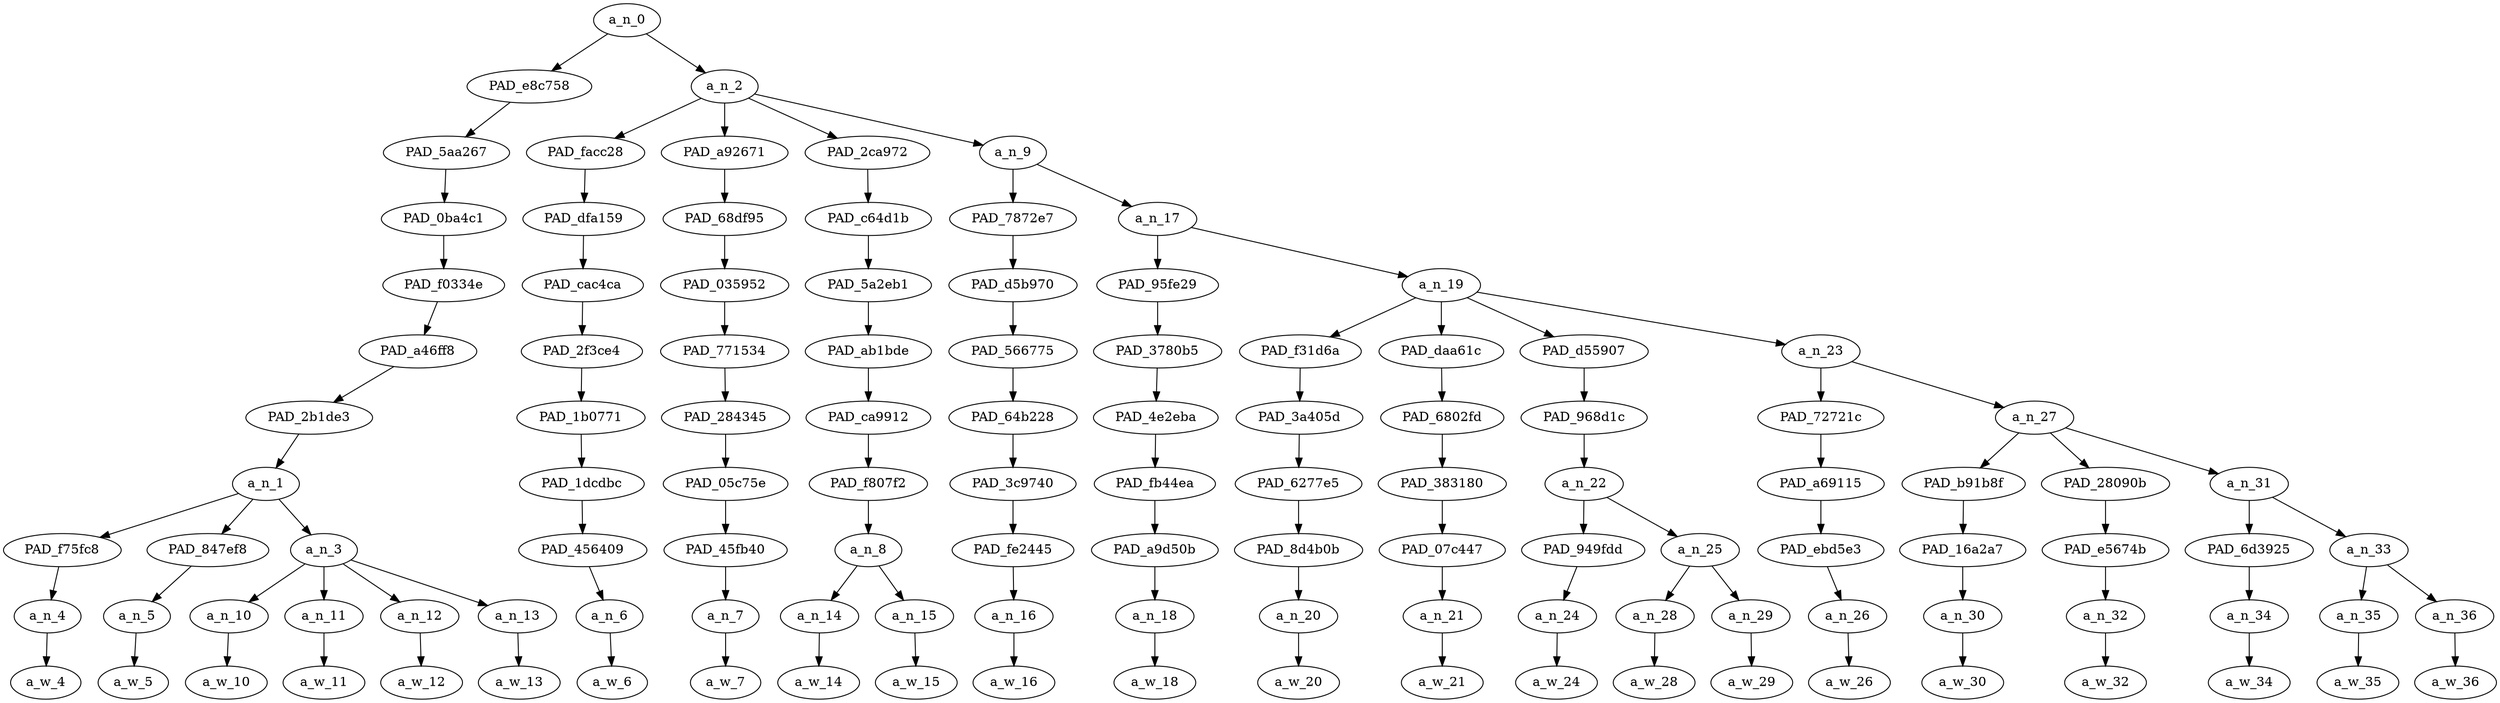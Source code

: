 strict digraph "" {
	a_n_0	[div_dir=1,
		index=0,
		level=10,
		pos="5.861653645833333,10!",
		text_span="[0, 1, 2, 3, 4, 5, 6, 7, 8, 9, 10, 11, 12, 13, 14, 15, 16, 17, 18, 19, 20, 21, 22]",
		value=1.00000002];
	PAD_e8c758	[div_dir=1,
		index=0,
		level=9,
		pos="3.5,9!",
		text_span="[0, 1, 2, 3, 4, 5]",
		value=0.38284884];
	a_n_0 -> PAD_e8c758;
	a_n_2	[div_dir=1,
		index=1,
		level=9,
		pos="8.223307291666666,9!",
		text_span="[6, 7, 8, 9, 10, 11, 12, 13, 14, 15, 16, 17, 18, 19, 20, 21, 22]",
		value=0.61613498];
	a_n_0 -> a_n_2;
	PAD_5aa267	[div_dir=1,
		index=0,
		level=8,
		pos="3.5,8!",
		text_span="[0, 1, 2, 3, 4, 5]",
		value=0.38284884];
	PAD_e8c758 -> PAD_5aa267;
	PAD_0ba4c1	[div_dir=1,
		index=0,
		level=7,
		pos="3.5,7!",
		text_span="[0, 1, 2, 3, 4, 5]",
		value=0.38284884];
	PAD_5aa267 -> PAD_0ba4c1;
	PAD_f0334e	[div_dir=1,
		index=0,
		level=6,
		pos="3.5,6!",
		text_span="[0, 1, 2, 3, 4, 5]",
		value=0.38284884];
	PAD_0ba4c1 -> PAD_f0334e;
	PAD_a46ff8	[div_dir=1,
		index=0,
		level=5,
		pos="3.5,5!",
		text_span="[0, 1, 2, 3, 4, 5]",
		value=0.38284884];
	PAD_f0334e -> PAD_a46ff8;
	PAD_2b1de3	[div_dir=1,
		index=0,
		level=4,
		pos="3.5,4!",
		text_span="[0, 1, 2, 3, 4, 5]",
		value=0.38284884];
	PAD_a46ff8 -> PAD_2b1de3;
	a_n_1	[div_dir=1,
		index=0,
		level=3,
		pos="3.5,3!",
		text_span="[0, 1, 2, 3, 4, 5]",
		value=0.38284884];
	PAD_2b1de3 -> a_n_1;
	PAD_f75fc8	[div_dir=1,
		index=1,
		level=2,
		pos="4.0,2!",
		text_span="[4]",
		value=0.12487315];
	a_n_1 -> PAD_f75fc8;
	PAD_847ef8	[div_dir=1,
		index=2,
		level=2,
		pos="5.0,2!",
		text_span="[5]",
		value=0.03727445];
	a_n_1 -> PAD_847ef8;
	a_n_3	[div_dir=1,
		index=0,
		level=2,
		pos="1.5,2!",
		text_span="[0, 1, 2, 3]",
		value=0.21966160];
	a_n_1 -> a_n_3;
	a_n_4	[div_dir=1,
		index=4,
		level=1,
		pos="4.0,1!",
		text_span="[4]",
		value=0.12487315];
	PAD_f75fc8 -> a_n_4;
	a_w_4	[div_dir=0,
		index=4,
		level=0,
		pos="4,0!",
		text_span="[4]",
		value=nigger];
	a_n_4 -> a_w_4;
	a_n_5	[div_dir=1,
		index=5,
		level=1,
		pos="5.0,1!",
		text_span="[5]",
		value=0.03727445];
	PAD_847ef8 -> a_n_5;
	a_w_5	[div_dir=0,
		index=5,
		level=0,
		pos="5,0!",
		text_span="[5]",
		value=messiah];
	a_n_5 -> a_w_5;
	a_n_10	[div_dir=1,
		index=0,
		level=1,
		pos="0.0,1!",
		text_span="[0]",
		value=0.03951099];
	a_n_3 -> a_n_10;
	a_n_11	[div_dir=1,
		index=1,
		level=1,
		pos="1.0,1!",
		text_span="[1]",
		value=0.03689943];
	a_n_3 -> a_n_11;
	a_n_12	[div_dir=1,
		index=2,
		level=1,
		pos="2.0,1!",
		text_span="[2]",
		value=0.08110695];
	a_n_3 -> a_n_12;
	a_n_13	[div_dir=1,
		index=3,
		level=1,
		pos="3.0,1!",
		text_span="[3]",
		value=0.06145880];
	a_n_3 -> a_n_13;
	a_w_10	[div_dir=0,
		index=0,
		level=0,
		pos="0,0!",
		text_span="[0]",
		value=the];
	a_n_10 -> a_w_10;
	a_w_11	[div_dir=0,
		index=1,
		level=0,
		pos="1,0!",
		text_span="[1]",
		value=christ];
	a_n_11 -> a_w_11;
	a_w_12	[div_dir=0,
		index=2,
		level=0,
		pos="2,0!",
		text_span="[2]",
		value=cuck];
	a_n_12 -> a_w_12;
	a_w_13	[div_dir=0,
		index=3,
		level=0,
		pos="3,0!",
		text_span="[3]",
		value=sand];
	a_n_13 -> a_w_13;
	PAD_facc28	[div_dir=1,
		index=1,
		level=8,
		pos="6.0,8!",
		text_span="[6]",
		value=0.03069092];
	a_n_2 -> PAD_facc28;
	PAD_a92671	[div_dir=1,
		index=2,
		level=8,
		pos="7.0,8!",
		text_span="[7]",
		value=0.02522737];
	a_n_2 -> PAD_a92671;
	PAD_2ca972	[div_dir=1,
		index=3,
		level=8,
		pos="8.5,8!",
		text_span="[8, 9]",
		value=0.05004874];
	a_n_2 -> PAD_2ca972;
	a_n_9	[div_dir=1,
		index=4,
		level=8,
		pos="11.393229166666666,8!",
		text_span="[10, 11, 12, 13, 14, 15, 16, 17, 18, 19, 20, 21, 22]",
		value=0.50962725];
	a_n_2 -> a_n_9;
	PAD_dfa159	[div_dir=1,
		index=1,
		level=7,
		pos="6.0,7!",
		text_span="[6]",
		value=0.03069092];
	PAD_facc28 -> PAD_dfa159;
	PAD_cac4ca	[div_dir=1,
		index=1,
		level=6,
		pos="6.0,6!",
		text_span="[6]",
		value=0.03069092];
	PAD_dfa159 -> PAD_cac4ca;
	PAD_2f3ce4	[div_dir=1,
		index=1,
		level=5,
		pos="6.0,5!",
		text_span="[6]",
		value=0.03069092];
	PAD_cac4ca -> PAD_2f3ce4;
	PAD_1b0771	[div_dir=1,
		index=1,
		level=4,
		pos="6.0,4!",
		text_span="[6]",
		value=0.03069092];
	PAD_2f3ce4 -> PAD_1b0771;
	PAD_1dcdbc	[div_dir=1,
		index=1,
		level=3,
		pos="6.0,3!",
		text_span="[6]",
		value=0.03069092];
	PAD_1b0771 -> PAD_1dcdbc;
	PAD_456409	[div_dir=1,
		index=3,
		level=2,
		pos="6.0,2!",
		text_span="[6]",
		value=0.03069092];
	PAD_1dcdbc -> PAD_456409;
	a_n_6	[div_dir=1,
		index=6,
		level=1,
		pos="6.0,1!",
		text_span="[6]",
		value=0.03069092];
	PAD_456409 -> a_n_6;
	a_w_6	[div_dir=0,
		index=6,
		level=0,
		pos="6,0!",
		text_span="[6]",
		value=cries];
	a_n_6 -> a_w_6;
	PAD_68df95	[div_dir=1,
		index=2,
		level=7,
		pos="7.0,7!",
		text_span="[7]",
		value=0.02522737];
	PAD_a92671 -> PAD_68df95;
	PAD_035952	[div_dir=1,
		index=2,
		level=6,
		pos="7.0,6!",
		text_span="[7]",
		value=0.02522737];
	PAD_68df95 -> PAD_035952;
	PAD_771534	[div_dir=1,
		index=2,
		level=5,
		pos="7.0,5!",
		text_span="[7]",
		value=0.02522737];
	PAD_035952 -> PAD_771534;
	PAD_284345	[div_dir=1,
		index=2,
		level=4,
		pos="7.0,4!",
		text_span="[7]",
		value=0.02522737];
	PAD_771534 -> PAD_284345;
	PAD_05c75e	[div_dir=1,
		index=2,
		level=3,
		pos="7.0,3!",
		text_span="[7]",
		value=0.02522737];
	PAD_284345 -> PAD_05c75e;
	PAD_45fb40	[div_dir=1,
		index=4,
		level=2,
		pos="7.0,2!",
		text_span="[7]",
		value=0.02522737];
	PAD_05c75e -> PAD_45fb40;
	a_n_7	[div_dir=1,
		index=7,
		level=1,
		pos="7.0,1!",
		text_span="[7]",
		value=0.02522737];
	PAD_45fb40 -> a_n_7;
	a_w_7	[div_dir=0,
		index=7,
		level=0,
		pos="7,0!",
		text_span="[7]",
		value=out];
	a_n_7 -> a_w_7;
	PAD_c64d1b	[div_dir=1,
		index=3,
		level=7,
		pos="8.5,7!",
		text_span="[8, 9]",
		value=0.05004874];
	PAD_2ca972 -> PAD_c64d1b;
	PAD_5a2eb1	[div_dir=1,
		index=3,
		level=6,
		pos="8.5,6!",
		text_span="[8, 9]",
		value=0.05004874];
	PAD_c64d1b -> PAD_5a2eb1;
	PAD_ab1bde	[div_dir=1,
		index=3,
		level=5,
		pos="8.5,5!",
		text_span="[8, 9]",
		value=0.05004874];
	PAD_5a2eb1 -> PAD_ab1bde;
	PAD_ca9912	[div_dir=1,
		index=3,
		level=4,
		pos="8.5,4!",
		text_span="[8, 9]",
		value=0.05004874];
	PAD_ab1bde -> PAD_ca9912;
	PAD_f807f2	[div_dir=1,
		index=3,
		level=3,
		pos="8.5,3!",
		text_span="[8, 9]",
		value=0.05004874];
	PAD_ca9912 -> PAD_f807f2;
	a_n_8	[div_dir=1,
		index=5,
		level=2,
		pos="8.5,2!",
		text_span="[8, 9]",
		value=0.05004874];
	PAD_f807f2 -> a_n_8;
	a_n_14	[div_dir=1,
		index=8,
		level=1,
		pos="8.0,1!",
		text_span="[8]",
		value=0.02103702];
	a_n_8 -> a_n_14;
	a_n_15	[div_dir=1,
		index=9,
		level=1,
		pos="9.0,1!",
		text_span="[9]",
		value=0.02887078];
	a_n_8 -> a_n_15;
	a_w_14	[div_dir=0,
		index=8,
		level=0,
		pos="8,0!",
		text_span="[8]",
		value=in];
	a_n_14 -> a_w_14;
	a_w_15	[div_dir=0,
		index=9,
		level=0,
		pos="9,0!",
		text_span="[9]",
		value=pain];
	a_n_15 -> a_w_15;
	PAD_7872e7	[div_dir=1,
		index=4,
		level=7,
		pos="10.0,7!",
		text_span="[10]",
		value=0.02151999];
	a_n_9 -> PAD_7872e7;
	a_n_17	[div_dir=1,
		index=5,
		level=7,
		pos="12.786458333333332,7!",
		text_span="[11, 12, 13, 14, 15, 16, 17, 18, 19, 20, 21, 22]",
		value=0.48760430];
	a_n_9 -> a_n_17;
	PAD_d5b970	[div_dir=1,
		index=4,
		level=6,
		pos="10.0,6!",
		text_span="[10]",
		value=0.02151999];
	PAD_7872e7 -> PAD_d5b970;
	PAD_566775	[div_dir=1,
		index=4,
		level=5,
		pos="10.0,5!",
		text_span="[10]",
		value=0.02151999];
	PAD_d5b970 -> PAD_566775;
	PAD_64b228	[div_dir=1,
		index=4,
		level=4,
		pos="10.0,4!",
		text_span="[10]",
		value=0.02151999];
	PAD_566775 -> PAD_64b228;
	PAD_3c9740	[div_dir=1,
		index=4,
		level=3,
		pos="10.0,3!",
		text_span="[10]",
		value=0.02151999];
	PAD_64b228 -> PAD_3c9740;
	PAD_fe2445	[div_dir=1,
		index=6,
		level=2,
		pos="10.0,2!",
		text_span="[10]",
		value=0.02151999];
	PAD_3c9740 -> PAD_fe2445;
	a_n_16	[div_dir=1,
		index=10,
		level=1,
		pos="10.0,1!",
		text_span="[10]",
		value=0.02151999];
	PAD_fe2445 -> a_n_16;
	a_w_16	[div_dir=0,
		index=10,
		level=0,
		pos="10,0!",
		text_span="[10]",
		value=as];
	a_n_16 -> a_w_16;
	PAD_95fe29	[div_dir=1,
		index=5,
		level=6,
		pos="11.0,6!",
		text_span="[11]",
		value=0.02495538];
	a_n_17 -> PAD_95fe29;
	a_n_19	[div_dir=1,
		index=6,
		level=6,
		pos="14.572916666666666,6!",
		text_span="[12, 13, 14, 15, 16, 17, 18, 19, 20, 21, 22]",
		value=0.46213244];
	a_n_17 -> a_n_19;
	PAD_3780b5	[div_dir=1,
		index=5,
		level=5,
		pos="11.0,5!",
		text_span="[11]",
		value=0.02495538];
	PAD_95fe29 -> PAD_3780b5;
	PAD_4e2eba	[div_dir=1,
		index=5,
		level=4,
		pos="11.0,4!",
		text_span="[11]",
		value=0.02495538];
	PAD_3780b5 -> PAD_4e2eba;
	PAD_fb44ea	[div_dir=1,
		index=5,
		level=3,
		pos="11.0,3!",
		text_span="[11]",
		value=0.02495538];
	PAD_4e2eba -> PAD_fb44ea;
	PAD_a9d50b	[div_dir=1,
		index=7,
		level=2,
		pos="11.0,2!",
		text_span="[11]",
		value=0.02495538];
	PAD_fb44ea -> PAD_a9d50b;
	a_n_18	[div_dir=1,
		index=11,
		level=1,
		pos="11.0,1!",
		text_span="[11]",
		value=0.02495538];
	PAD_a9d50b -> a_n_18;
	a_w_18	[div_dir=0,
		index=11,
		level=0,
		pos="11,0!",
		text_span="[11]",
		value=he];
	a_n_18 -> a_w_18;
	PAD_f31d6a	[div_dir=-1,
		index=6,
		level=5,
		pos="12.0,5!",
		text_span="[12]",
		value=0.02658560];
	a_n_19 -> PAD_f31d6a;
	PAD_daa61c	[div_dir=1,
		index=7,
		level=5,
		pos="13.0,5!",
		text_span="[13]",
		value=0.02608051];
	a_n_19 -> PAD_daa61c;
	PAD_d55907	[div_dir=1,
		index=8,
		level=5,
		pos="14.75,5!",
		text_span="[14, 15, 16]",
		value=0.08004204];
	a_n_19 -> PAD_d55907;
	a_n_23	[div_dir=1,
		index=9,
		level=5,
		pos="18.541666666666664,5!",
		text_span="[17, 18, 19, 20, 21, 22]",
		value=0.32890049];
	a_n_19 -> a_n_23;
	PAD_3a405d	[div_dir=-1,
		index=6,
		level=4,
		pos="12.0,4!",
		text_span="[12]",
		value=0.02658560];
	PAD_f31d6a -> PAD_3a405d;
	PAD_6277e5	[div_dir=-1,
		index=6,
		level=3,
		pos="12.0,3!",
		text_span="[12]",
		value=0.02658560];
	PAD_3a405d -> PAD_6277e5;
	PAD_8d4b0b	[div_dir=-1,
		index=8,
		level=2,
		pos="12.0,2!",
		text_span="[12]",
		value=0.02658560];
	PAD_6277e5 -> PAD_8d4b0b;
	a_n_20	[div_dir=-1,
		index=12,
		level=1,
		pos="12.0,1!",
		text_span="[12]",
		value=0.02658560];
	PAD_8d4b0b -> a_n_20;
	a_w_20	[div_dir=0,
		index=12,
		level=0,
		pos="12,0!",
		text_span="[12]",
		value=shoots];
	a_n_20 -> a_w_20;
	PAD_6802fd	[div_dir=1,
		index=7,
		level=4,
		pos="13.0,4!",
		text_span="[13]",
		value=0.02608051];
	PAD_daa61c -> PAD_6802fd;
	PAD_383180	[div_dir=1,
		index=7,
		level=3,
		pos="13.0,3!",
		text_span="[13]",
		value=0.02608051];
	PAD_6802fd -> PAD_383180;
	PAD_07c447	[div_dir=1,
		index=9,
		level=2,
		pos="13.0,2!",
		text_span="[13]",
		value=0.02608051];
	PAD_383180 -> PAD_07c447;
	a_n_21	[div_dir=1,
		index=13,
		level=1,
		pos="13.0,1!",
		text_span="[13]",
		value=0.02608051];
	PAD_07c447 -> a_n_21;
	a_w_21	[div_dir=0,
		index=13,
		level=0,
		pos="13,0!",
		text_span="[13]",
		value=himself];
	a_n_21 -> a_w_21;
	PAD_968d1c	[div_dir=1,
		index=8,
		level=4,
		pos="14.75,4!",
		text_span="[14, 15, 16]",
		value=0.08004204];
	PAD_d55907 -> PAD_968d1c;
	a_n_22	[div_dir=1,
		index=8,
		level=3,
		pos="14.75,3!",
		text_span="[14, 15, 16]",
		value=0.08004204];
	PAD_968d1c -> a_n_22;
	PAD_949fdd	[div_dir=1,
		index=10,
		level=2,
		pos="14.0,2!",
		text_span="[14]",
		value=0.02309984];
	a_n_22 -> PAD_949fdd;
	a_n_25	[div_dir=1,
		index=11,
		level=2,
		pos="15.5,2!",
		text_span="[15, 16]",
		value=0.05673620];
	a_n_22 -> a_n_25;
	a_n_24	[div_dir=1,
		index=14,
		level=1,
		pos="14.0,1!",
		text_span="[14]",
		value=0.02309984];
	PAD_949fdd -> a_n_24;
	a_w_24	[div_dir=0,
		index=14,
		level=0,
		pos="14,0!",
		text_span="[14]",
		value=in1];
	a_n_24 -> a_w_24;
	a_n_28	[div_dir=1,
		index=15,
		level=1,
		pos="15.0,1!",
		text_span="[15]",
		value=0.02635487];
	a_n_25 -> a_n_28;
	a_n_29	[div_dir=1,
		index=16,
		level=1,
		pos="16.0,1!",
		text_span="[16]",
		value=0.03014500];
	a_n_25 -> a_n_29;
	a_w_28	[div_dir=0,
		index=15,
		level=0,
		pos="15,0!",
		text_span="[15]",
		value=the1];
	a_n_28 -> a_w_28;
	a_w_29	[div_dir=0,
		index=16,
		level=0,
		pos="16,0!",
		text_span="[16]",
		value=foot];
	a_n_29 -> a_w_29;
	PAD_72721c	[div_dir=1,
		index=9,
		level=4,
		pos="17.0,4!",
		text_span="[17]",
		value=0.02802435];
	a_n_23 -> PAD_72721c;
	a_n_27	[div_dir=1,
		index=10,
		level=4,
		pos="20.083333333333332,4!",
		text_span="[18, 19, 20, 21, 22]",
		value=0.30036729];
	a_n_23 -> a_n_27;
	PAD_a69115	[div_dir=1,
		index=9,
		level=3,
		pos="17.0,3!",
		text_span="[17]",
		value=0.02802435];
	PAD_72721c -> PAD_a69115;
	PAD_ebd5e3	[div_dir=1,
		index=12,
		level=2,
		pos="17.0,2!",
		text_span="[17]",
		value=0.02802435];
	PAD_a69115 -> PAD_ebd5e3;
	a_n_26	[div_dir=1,
		index=17,
		level=1,
		pos="17.0,1!",
		text_span="[17]",
		value=0.02802435];
	PAD_ebd5e3 -> a_n_26;
	a_w_26	[div_dir=0,
		index=17,
		level=0,
		pos="17,0!",
		text_span="[17]",
		value=with];
	a_n_26 -> a_w_26;
	PAD_b91b8f	[div_dir=1,
		index=10,
		level=3,
		pos="18.0,3!",
		text_span="[18]",
		value=0.03027442];
	a_n_27 -> PAD_b91b8f;
	PAD_28090b	[div_dir=1,
		index=12,
		level=3,
		pos="22.0,3!",
		text_span="[22]",
		value=0.09394511];
	a_n_27 -> PAD_28090b;
	a_n_31	[div_dir=1,
		index=11,
		level=3,
		pos="20.25,3!",
		text_span="[19, 20, 21]",
		value=0.17565252];
	a_n_27 -> a_n_31;
	PAD_16a2a7	[div_dir=1,
		index=13,
		level=2,
		pos="18.0,2!",
		text_span="[18]",
		value=0.03027442];
	PAD_b91b8f -> PAD_16a2a7;
	a_n_30	[div_dir=1,
		index=18,
		level=1,
		pos="18.0,1!",
		text_span="[18]",
		value=0.03027442];
	PAD_16a2a7 -> a_n_30;
	a_w_30	[div_dir=0,
		index=18,
		level=0,
		pos="18,0!",
		text_span="[18]",
		value=his];
	a_n_30 -> a_w_30;
	PAD_e5674b	[div_dir=1,
		index=16,
		level=2,
		pos="22.0,2!",
		text_span="[22]",
		value=0.09394511];
	PAD_28090b -> PAD_e5674b;
	a_n_32	[div_dir=1,
		index=22,
		level=1,
		pos="22.0,1!",
		text_span="[22]",
		value=0.09394511];
	PAD_e5674b -> a_n_32;
	a_w_32	[div_dir=0,
		index=22,
		level=0,
		pos="22,0!",
		text_span="[22]",
		value=lmao];
	a_n_32 -> a_w_32;
	PAD_6d3925	[div_dir=1,
		index=15,
		level=2,
		pos="21.0,2!",
		text_span="[21]",
		value=0.03695502];
	a_n_31 -> PAD_6d3925;
	a_n_33	[div_dir=1,
		index=14,
		level=2,
		pos="19.5,2!",
		text_span="[19, 20]",
		value=0.13809124];
	a_n_31 -> a_n_33;
	a_n_34	[div_dir=1,
		index=21,
		level=1,
		pos="21.0,1!",
		text_span="[21]",
		value=0.03695502];
	PAD_6d3925 -> a_n_34;
	a_w_34	[div_dir=0,
		index=21,
		level=0,
		pos="21,0!",
		text_span="[21]",
		value=religion];
	a_n_34 -> a_w_34;
	a_n_35	[div_dir=1,
		index=19,
		level=1,
		pos="19.0,1!",
		text_span="[19]",
		value=0.04232451];
	a_n_33 -> a_n_35;
	a_n_36	[div_dir=1,
		index=20,
		level=1,
		pos="20.0,1!",
		text_span="[20]",
		value=0.09518019];
	a_n_33 -> a_n_36;
	a_w_35	[div_dir=0,
		index=19,
		level=0,
		pos="19,0!",
		text_span="[19]",
		value=sand1];
	a_n_35 -> a_w_35;
	a_w_36	[div_dir=0,
		index=20,
		level=0,
		pos="20,0!",
		text_span="[20]",
		value=nigger1];
	a_n_36 -> a_w_36;
}
